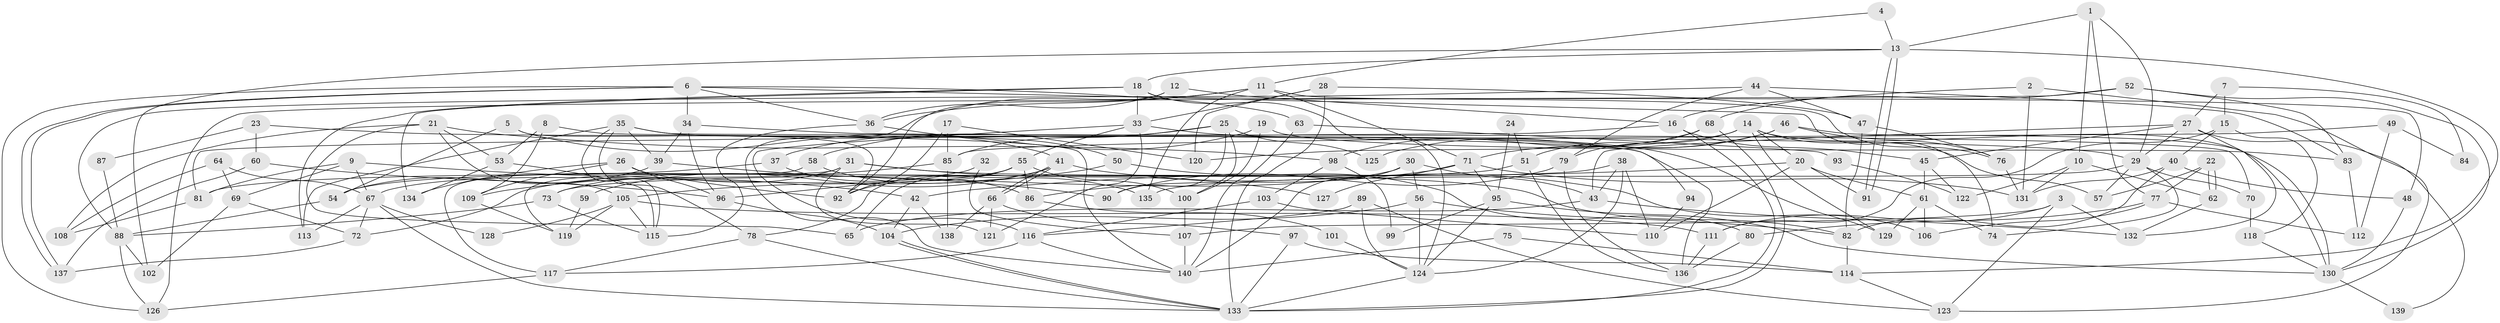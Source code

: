 // coarse degree distribution, {4: 0.15789473684210525, 5: 0.2, 6: 0.12631578947368421, 2: 0.09473684210526316, 8: 0.05263157894736842, 3: 0.21052631578947367, 7: 0.1368421052631579, 9: 0.010526315789473684, 13: 0.010526315789473684}
// Generated by graph-tools (version 1.1) at 2025/41/03/06/25 10:41:54]
// undirected, 140 vertices, 280 edges
graph export_dot {
graph [start="1"]
  node [color=gray90,style=filled];
  1;
  2;
  3;
  4;
  5;
  6;
  7;
  8;
  9;
  10;
  11;
  12;
  13;
  14;
  15;
  16;
  17;
  18;
  19;
  20;
  21;
  22;
  23;
  24;
  25;
  26;
  27;
  28;
  29;
  30;
  31;
  32;
  33;
  34;
  35;
  36;
  37;
  38;
  39;
  40;
  41;
  42;
  43;
  44;
  45;
  46;
  47;
  48;
  49;
  50;
  51;
  52;
  53;
  54;
  55;
  56;
  57;
  58;
  59;
  60;
  61;
  62;
  63;
  64;
  65;
  66;
  67;
  68;
  69;
  70;
  71;
  72;
  73;
  74;
  75;
  76;
  77;
  78;
  79;
  80;
  81;
  82;
  83;
  84;
  85;
  86;
  87;
  88;
  89;
  90;
  91;
  92;
  93;
  94;
  95;
  96;
  97;
  98;
  99;
  100;
  101;
  102;
  103;
  104;
  105;
  106;
  107;
  108;
  109;
  110;
  111;
  112;
  113;
  114;
  115;
  116;
  117;
  118;
  119;
  120;
  121;
  122;
  123;
  124;
  125;
  126;
  127;
  128;
  129;
  130;
  131;
  132;
  133;
  134;
  135;
  136;
  137;
  138;
  139;
  140;
  1 -- 13;
  1 -- 29;
  1 -- 10;
  1 -- 77;
  2 -- 123;
  2 -- 16;
  2 -- 131;
  3 -- 111;
  3 -- 132;
  3 -- 107;
  3 -- 123;
  4 -- 13;
  4 -- 11;
  5 -- 41;
  5 -- 54;
  5 -- 92;
  6 -- 137;
  6 -- 137;
  6 -- 126;
  6 -- 34;
  6 -- 36;
  6 -- 63;
  6 -- 74;
  7 -- 15;
  7 -- 27;
  7 -- 84;
  8 -- 140;
  8 -- 53;
  8 -- 109;
  9 -- 81;
  9 -- 67;
  9 -- 42;
  9 -- 69;
  10 -- 131;
  10 -- 62;
  10 -- 122;
  11 -- 135;
  11 -- 36;
  11 -- 71;
  11 -- 76;
  11 -- 140;
  12 -- 92;
  12 -- 36;
  12 -- 16;
  13 -- 18;
  13 -- 91;
  13 -- 91;
  13 -- 102;
  13 -- 114;
  14 -- 120;
  14 -- 130;
  14 -- 20;
  14 -- 51;
  14 -- 57;
  14 -- 129;
  15 -- 111;
  15 -- 118;
  15 -- 40;
  16 -- 45;
  16 -- 81;
  16 -- 133;
  17 -- 92;
  17 -- 85;
  17 -- 120;
  18 -- 33;
  18 -- 113;
  18 -- 48;
  18 -- 124;
  18 -- 134;
  19 -- 100;
  19 -- 37;
  19 -- 83;
  20 -- 42;
  20 -- 61;
  20 -- 91;
  20 -- 110;
  21 -- 98;
  21 -- 53;
  21 -- 65;
  21 -- 105;
  21 -- 108;
  22 -- 62;
  22 -- 62;
  22 -- 77;
  22 -- 57;
  23 -- 60;
  23 -- 29;
  23 -- 87;
  24 -- 51;
  24 -- 95;
  25 -- 85;
  25 -- 100;
  25 -- 58;
  25 -- 90;
  25 -- 125;
  26 -- 96;
  26 -- 92;
  26 -- 109;
  26 -- 134;
  27 -- 29;
  27 -- 43;
  27 -- 45;
  27 -- 132;
  27 -- 139;
  28 -- 47;
  28 -- 133;
  28 -- 33;
  28 -- 120;
  29 -- 57;
  29 -- 74;
  29 -- 70;
  29 -- 135;
  30 -- 56;
  30 -- 43;
  30 -- 72;
  30 -- 140;
  31 -- 121;
  31 -- 82;
  31 -- 73;
  31 -- 119;
  31 -- 127;
  32 -- 96;
  32 -- 107;
  33 -- 55;
  33 -- 116;
  33 -- 121;
  33 -- 129;
  34 -- 39;
  34 -- 94;
  34 -- 96;
  35 -- 136;
  35 -- 115;
  35 -- 39;
  35 -- 70;
  35 -- 78;
  35 -- 113;
  36 -- 115;
  36 -- 50;
  37 -- 86;
  37 -- 54;
  38 -- 73;
  38 -- 124;
  38 -- 43;
  38 -- 110;
  39 -- 90;
  39 -- 54;
  40 -- 131;
  40 -- 48;
  40 -- 82;
  41 -- 66;
  41 -- 66;
  41 -- 65;
  41 -- 59;
  41 -- 106;
  42 -- 104;
  42 -- 138;
  43 -- 132;
  43 -- 65;
  44 -- 83;
  44 -- 47;
  44 -- 79;
  44 -- 88;
  45 -- 61;
  45 -- 122;
  46 -- 71;
  46 -- 130;
  46 -- 76;
  46 -- 125;
  47 -- 82;
  47 -- 76;
  48 -- 130;
  49 -- 112;
  49 -- 85;
  49 -- 84;
  50 -- 105;
  50 -- 80;
  51 -- 136;
  51 -- 81;
  52 -- 126;
  52 -- 130;
  52 -- 68;
  52 -- 83;
  53 -- 115;
  53 -- 134;
  54 -- 88;
  55 -- 67;
  55 -- 78;
  55 -- 86;
  55 -- 92;
  55 -- 100;
  56 -- 82;
  56 -- 124;
  56 -- 104;
  58 -- 117;
  58 -- 135;
  59 -- 119;
  60 -- 96;
  60 -- 137;
  61 -- 129;
  61 -- 74;
  61 -- 106;
  62 -- 132;
  63 -- 140;
  63 -- 93;
  64 -- 108;
  64 -- 69;
  64 -- 67;
  66 -- 97;
  66 -- 121;
  66 -- 138;
  67 -- 133;
  67 -- 72;
  67 -- 113;
  67 -- 128;
  68 -- 133;
  68 -- 79;
  68 -- 98;
  69 -- 72;
  69 -- 102;
  70 -- 118;
  71 -- 131;
  71 -- 86;
  71 -- 95;
  71 -- 127;
  72 -- 137;
  73 -- 88;
  73 -- 115;
  75 -- 114;
  75 -- 140;
  76 -- 131;
  77 -- 106;
  77 -- 80;
  77 -- 112;
  78 -- 133;
  78 -- 117;
  79 -- 90;
  79 -- 136;
  80 -- 136;
  81 -- 108;
  82 -- 114;
  83 -- 112;
  85 -- 109;
  85 -- 138;
  86 -- 101;
  87 -- 88;
  88 -- 102;
  88 -- 126;
  89 -- 124;
  89 -- 116;
  89 -- 123;
  93 -- 122;
  94 -- 110;
  95 -- 124;
  95 -- 99;
  95 -- 130;
  96 -- 104;
  97 -- 133;
  97 -- 114;
  98 -- 103;
  98 -- 99;
  100 -- 107;
  101 -- 124;
  103 -- 116;
  103 -- 110;
  104 -- 133;
  104 -- 133;
  105 -- 119;
  105 -- 111;
  105 -- 115;
  105 -- 128;
  107 -- 140;
  109 -- 119;
  111 -- 136;
  114 -- 123;
  116 -- 140;
  116 -- 117;
  117 -- 126;
  118 -- 130;
  124 -- 133;
  130 -- 139;
}
